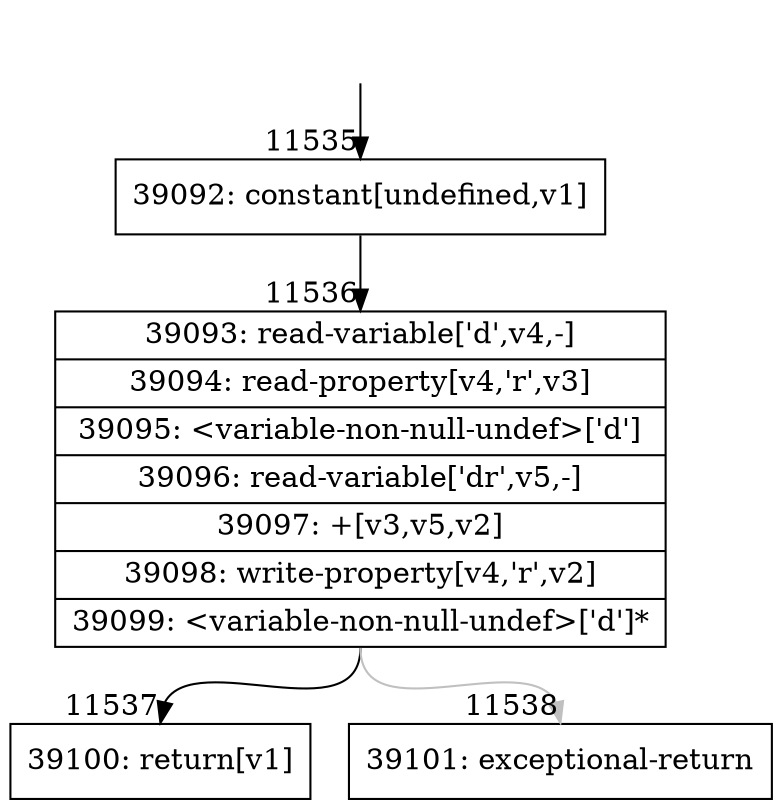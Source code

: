 digraph {
rankdir="TD"
BB_entry1068[shape=none,label=""];
BB_entry1068 -> BB11535 [tailport=s, headport=n, headlabel="    11535"]
BB11535 [shape=record label="{39092: constant[undefined,v1]}" ] 
BB11535 -> BB11536 [tailport=s, headport=n, headlabel="      11536"]
BB11536 [shape=record label="{39093: read-variable['d',v4,-]|39094: read-property[v4,'r',v3]|39095: \<variable-non-null-undef\>['d']|39096: read-variable['dr',v5,-]|39097: +[v3,v5,v2]|39098: write-property[v4,'r',v2]|39099: \<variable-non-null-undef\>['d']*}" ] 
BB11536 -> BB11537 [tailport=s, headport=n, headlabel="      11537"]
BB11536 -> BB11538 [tailport=s, headport=n, color=gray, headlabel="      11538"]
BB11537 [shape=record label="{39100: return[v1]}" ] 
BB11538 [shape=record label="{39101: exceptional-return}" ] 
//#$~ 6875
}

